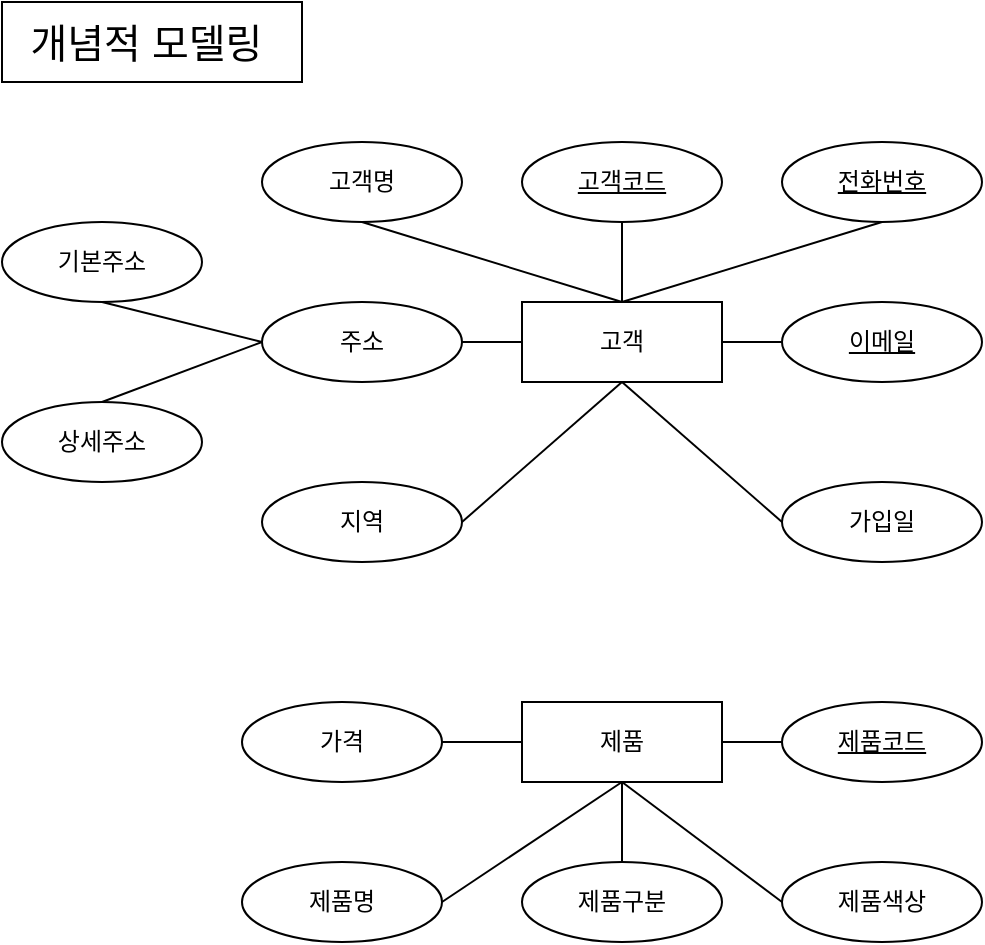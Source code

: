 <mxfile version="23.1.7" type="github">
  <diagram name="페이지-1" id="gijIQwLJ2lNpLpmwxhVk">
    <mxGraphModel dx="930" dy="1056" grid="1" gridSize="10" guides="1" tooltips="1" connect="1" arrows="1" fold="1" page="1" pageScale="1" pageWidth="827" pageHeight="1169" math="0" shadow="0">
      <root>
        <mxCell id="0" />
        <mxCell id="1" parent="0" />
        <mxCell id="jy52w7Av3NFBBHemmnsA-1" value="고객" style="whiteSpace=wrap;html=1;align=center;" vertex="1" parent="1">
          <mxGeometry x="350" y="330" width="100" height="40" as="geometry" />
        </mxCell>
        <mxCell id="jy52w7Av3NFBBHemmnsA-3" value="고객코드" style="ellipse;whiteSpace=wrap;html=1;align=center;fontStyle=4;" vertex="1" parent="1">
          <mxGeometry x="350" y="250" width="100" height="40" as="geometry" />
        </mxCell>
        <mxCell id="jy52w7Av3NFBBHemmnsA-4" value="고객명" style="ellipse;whiteSpace=wrap;html=1;align=center;" vertex="1" parent="1">
          <mxGeometry x="220" y="250" width="100" height="40" as="geometry" />
        </mxCell>
        <mxCell id="jy52w7Av3NFBBHemmnsA-7" value="전화번호" style="ellipse;whiteSpace=wrap;html=1;align=center;fontStyle=4;" vertex="1" parent="1">
          <mxGeometry x="480" y="250" width="100" height="40" as="geometry" />
        </mxCell>
        <mxCell id="jy52w7Av3NFBBHemmnsA-8" value="이메일" style="ellipse;whiteSpace=wrap;html=1;align=center;fontStyle=4;" vertex="1" parent="1">
          <mxGeometry x="480" y="330" width="100" height="40" as="geometry" />
        </mxCell>
        <mxCell id="jy52w7Av3NFBBHemmnsA-9" value="주소" style="ellipse;whiteSpace=wrap;html=1;align=center;" vertex="1" parent="1">
          <mxGeometry x="220" y="330" width="100" height="40" as="geometry" />
        </mxCell>
        <mxCell id="jy52w7Av3NFBBHemmnsA-10" value="지역" style="ellipse;whiteSpace=wrap;html=1;align=center;" vertex="1" parent="1">
          <mxGeometry x="220" y="420" width="100" height="40" as="geometry" />
        </mxCell>
        <mxCell id="jy52w7Av3NFBBHemmnsA-11" value="가입일" style="ellipse;whiteSpace=wrap;html=1;align=center;" vertex="1" parent="1">
          <mxGeometry x="480" y="420" width="100" height="40" as="geometry" />
        </mxCell>
        <mxCell id="jy52w7Av3NFBBHemmnsA-12" value="상세주소" style="ellipse;whiteSpace=wrap;html=1;align=center;" vertex="1" parent="1">
          <mxGeometry x="90" y="380" width="100" height="40" as="geometry" />
        </mxCell>
        <mxCell id="jy52w7Av3NFBBHemmnsA-13" value="기본주소" style="ellipse;whiteSpace=wrap;html=1;align=center;" vertex="1" parent="1">
          <mxGeometry x="90" y="290" width="100" height="40" as="geometry" />
        </mxCell>
        <mxCell id="jy52w7Av3NFBBHemmnsA-16" value="" style="endArrow=none;html=1;rounded=0;exitX=1;exitY=0.5;exitDx=0;exitDy=0;" edge="1" parent="1" source="jy52w7Av3NFBBHemmnsA-9">
          <mxGeometry width="50" height="50" relative="1" as="geometry">
            <mxPoint x="350" y="400" as="sourcePoint" />
            <mxPoint x="350" y="350" as="targetPoint" />
          </mxGeometry>
        </mxCell>
        <mxCell id="jy52w7Av3NFBBHemmnsA-17" value="" style="endArrow=none;html=1;rounded=0;exitX=1;exitY=0.5;exitDx=0;exitDy=0;entryX=0;entryY=0.5;entryDx=0;entryDy=0;" edge="1" parent="1" source="jy52w7Av3NFBBHemmnsA-1" target="jy52w7Av3NFBBHemmnsA-8">
          <mxGeometry width="50" height="50" relative="1" as="geometry">
            <mxPoint x="450" y="380" as="sourcePoint" />
            <mxPoint x="480" y="380" as="targetPoint" />
          </mxGeometry>
        </mxCell>
        <mxCell id="jy52w7Av3NFBBHemmnsA-18" value="" style="endArrow=none;html=1;rounded=0;exitX=1;exitY=0.5;exitDx=0;exitDy=0;entryX=0.5;entryY=1;entryDx=0;entryDy=0;" edge="1" parent="1" source="jy52w7Av3NFBBHemmnsA-10" target="jy52w7Av3NFBBHemmnsA-1">
          <mxGeometry width="50" height="50" relative="1" as="geometry">
            <mxPoint x="350" y="400" as="sourcePoint" />
            <mxPoint x="400" y="350" as="targetPoint" />
          </mxGeometry>
        </mxCell>
        <mxCell id="jy52w7Av3NFBBHemmnsA-19" value="" style="endArrow=none;html=1;rounded=0;exitX=0;exitY=0.5;exitDx=0;exitDy=0;entryX=0.5;entryY=1;entryDx=0;entryDy=0;" edge="1" parent="1" source="jy52w7Av3NFBBHemmnsA-11" target="jy52w7Av3NFBBHemmnsA-1">
          <mxGeometry width="50" height="50" relative="1" as="geometry">
            <mxPoint x="340" y="440" as="sourcePoint" />
            <mxPoint x="420" y="370" as="targetPoint" />
          </mxGeometry>
        </mxCell>
        <mxCell id="jy52w7Av3NFBBHemmnsA-20" value="" style="endArrow=none;html=1;rounded=0;exitX=1;exitY=0.5;exitDx=0;exitDy=0;entryX=0.5;entryY=0;entryDx=0;entryDy=0;" edge="1" parent="1" target="jy52w7Av3NFBBHemmnsA-1">
          <mxGeometry width="50" height="50" relative="1" as="geometry">
            <mxPoint x="270" y="290" as="sourcePoint" />
            <mxPoint x="350" y="220" as="targetPoint" />
          </mxGeometry>
        </mxCell>
        <mxCell id="jy52w7Av3NFBBHemmnsA-21" value="" style="endArrow=none;html=1;rounded=0;exitX=0.5;exitY=1;exitDx=0;exitDy=0;" edge="1" parent="1" source="jy52w7Av3NFBBHemmnsA-3" target="jy52w7Av3NFBBHemmnsA-1">
          <mxGeometry width="50" height="50" relative="1" as="geometry">
            <mxPoint x="390" y="290" as="sourcePoint" />
            <mxPoint x="520" y="330" as="targetPoint" />
          </mxGeometry>
        </mxCell>
        <mxCell id="jy52w7Av3NFBBHemmnsA-22" value="" style="endArrow=none;html=1;rounded=0;exitX=0.5;exitY=1;exitDx=0;exitDy=0;entryX=0.5;entryY=0;entryDx=0;entryDy=0;" edge="1" parent="1" source="jy52w7Av3NFBBHemmnsA-7" target="jy52w7Av3NFBBHemmnsA-1">
          <mxGeometry width="50" height="50" relative="1" as="geometry">
            <mxPoint x="465" y="290" as="sourcePoint" />
            <mxPoint x="595" y="330" as="targetPoint" />
          </mxGeometry>
        </mxCell>
        <mxCell id="jy52w7Av3NFBBHemmnsA-23" value="" style="endArrow=none;html=1;rounded=0;exitX=1;exitY=0.5;exitDx=0;exitDy=0;entryX=0;entryY=0.5;entryDx=0;entryDy=0;" edge="1" parent="1" target="jy52w7Av3NFBBHemmnsA-9">
          <mxGeometry width="50" height="50" relative="1" as="geometry">
            <mxPoint x="140" y="330" as="sourcePoint" />
            <mxPoint x="270" y="370" as="targetPoint" />
          </mxGeometry>
        </mxCell>
        <mxCell id="jy52w7Av3NFBBHemmnsA-24" value="" style="endArrow=none;html=1;rounded=0;exitX=0.5;exitY=0;exitDx=0;exitDy=0;entryX=0;entryY=0.5;entryDx=0;entryDy=0;" edge="1" parent="1" source="jy52w7Av3NFBBHemmnsA-12" target="jy52w7Av3NFBBHemmnsA-9">
          <mxGeometry width="50" height="50" relative="1" as="geometry">
            <mxPoint x="140" y="370" as="sourcePoint" />
            <mxPoint x="220" y="390" as="targetPoint" />
          </mxGeometry>
        </mxCell>
        <mxCell id="jy52w7Av3NFBBHemmnsA-25" value="개념적 모델링&amp;nbsp;" style="text;html=1;align=center;verticalAlign=middle;whiteSpace=wrap;rounded=0;strokeWidth=1;fontSize=20;strokeColor=default;" vertex="1" parent="1">
          <mxGeometry x="90" y="180" width="150" height="40" as="geometry" />
        </mxCell>
        <mxCell id="jy52w7Av3NFBBHemmnsA-26" value="제품" style="whiteSpace=wrap;html=1;align=center;" vertex="1" parent="1">
          <mxGeometry x="350" y="530" width="100" height="40" as="geometry" />
        </mxCell>
        <mxCell id="jy52w7Av3NFBBHemmnsA-27" value="제품코드" style="ellipse;whiteSpace=wrap;html=1;align=center;fontStyle=4;" vertex="1" parent="1">
          <mxGeometry x="480" y="530" width="100" height="40" as="geometry" />
        </mxCell>
        <mxCell id="jy52w7Av3NFBBHemmnsA-28" value="제품색상" style="ellipse;whiteSpace=wrap;html=1;align=center;" vertex="1" parent="1">
          <mxGeometry x="480" y="610" width="100" height="40" as="geometry" />
        </mxCell>
        <mxCell id="jy52w7Av3NFBBHemmnsA-29" value="제품구분" style="ellipse;whiteSpace=wrap;html=1;align=center;" vertex="1" parent="1">
          <mxGeometry x="350" y="610" width="100" height="40" as="geometry" />
        </mxCell>
        <mxCell id="jy52w7Av3NFBBHemmnsA-30" value="제품명" style="ellipse;whiteSpace=wrap;html=1;align=center;" vertex="1" parent="1">
          <mxGeometry x="210" y="610" width="100" height="40" as="geometry" />
        </mxCell>
        <mxCell id="jy52w7Av3NFBBHemmnsA-31" value="가격" style="ellipse;whiteSpace=wrap;html=1;align=center;" vertex="1" parent="1">
          <mxGeometry x="210" y="530" width="100" height="40" as="geometry" />
        </mxCell>
        <mxCell id="jy52w7Av3NFBBHemmnsA-33" value="" style="endArrow=none;html=1;rounded=0;exitX=1;exitY=0.5;exitDx=0;exitDy=0;" edge="1" parent="1" source="jy52w7Av3NFBBHemmnsA-31">
          <mxGeometry width="50" height="50" relative="1" as="geometry">
            <mxPoint x="320" y="550" as="sourcePoint" />
            <mxPoint x="350" y="550" as="targetPoint" />
          </mxGeometry>
        </mxCell>
        <mxCell id="jy52w7Av3NFBBHemmnsA-34" value="" style="endArrow=none;html=1;rounded=0;exitX=1;exitY=0.5;exitDx=0;exitDy=0;" edge="1" parent="1">
          <mxGeometry width="50" height="50" relative="1" as="geometry">
            <mxPoint x="450" y="550" as="sourcePoint" />
            <mxPoint x="480" y="550" as="targetPoint" />
          </mxGeometry>
        </mxCell>
        <mxCell id="jy52w7Av3NFBBHemmnsA-35" value="" style="endArrow=none;html=1;rounded=0;exitX=1;exitY=0.5;exitDx=0;exitDy=0;entryX=0.5;entryY=1;entryDx=0;entryDy=0;" edge="1" parent="1" source="jy52w7Av3NFBBHemmnsA-30" target="jy52w7Av3NFBBHemmnsA-26">
          <mxGeometry width="50" height="50" relative="1" as="geometry">
            <mxPoint x="310" y="600" as="sourcePoint" />
            <mxPoint x="350" y="600" as="targetPoint" />
          </mxGeometry>
        </mxCell>
        <mxCell id="jy52w7Av3NFBBHemmnsA-36" value="" style="endArrow=none;html=1;rounded=0;exitX=0;exitY=0.5;exitDx=0;exitDy=0;entryX=0.5;entryY=1;entryDx=0;entryDy=0;" edge="1" parent="1" source="jy52w7Av3NFBBHemmnsA-28" target="jy52w7Av3NFBBHemmnsA-26">
          <mxGeometry width="50" height="50" relative="1" as="geometry">
            <mxPoint x="440" y="630" as="sourcePoint" />
            <mxPoint x="530" y="570" as="targetPoint" />
          </mxGeometry>
        </mxCell>
        <mxCell id="jy52w7Av3NFBBHemmnsA-38" value="" style="endArrow=none;html=1;rounded=0;exitX=0.5;exitY=0;exitDx=0;exitDy=0;" edge="1" parent="1" source="jy52w7Av3NFBBHemmnsA-29">
          <mxGeometry width="50" height="50" relative="1" as="geometry">
            <mxPoint x="380" y="550" as="sourcePoint" />
            <mxPoint x="400" y="570" as="targetPoint" />
          </mxGeometry>
        </mxCell>
      </root>
    </mxGraphModel>
  </diagram>
</mxfile>
